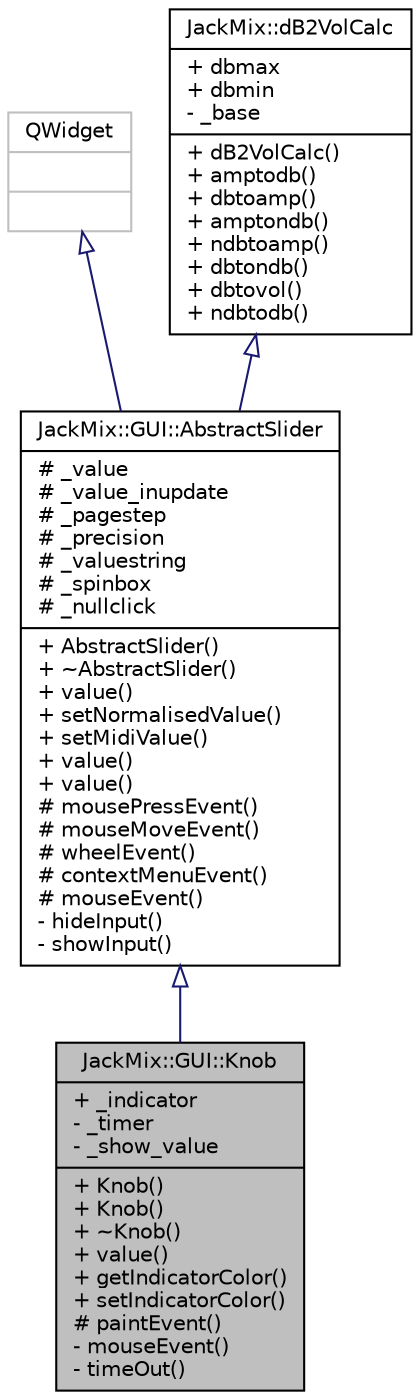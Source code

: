 digraph "JackMix::GUI::Knob"
{
 // LATEX_PDF_SIZE
  edge [fontname="Helvetica",fontsize="10",labelfontname="Helvetica",labelfontsize="10"];
  node [fontname="Helvetica",fontsize="10",shape=record];
  Node1 [label="{JackMix::GUI::Knob\n|+ _indicator\l- _timer\l- _show_value\l|+ Knob()\l+ Knob()\l+ ~Knob()\l+ value()\l+ getIndicatorColor()\l+ setIndicatorColor()\l# paintEvent()\l- mouseEvent()\l- timeOut()\l}",height=0.2,width=0.4,color="black", fillcolor="grey75", style="filled", fontcolor="black",tooltip=" "];
  Node2 -> Node1 [dir="back",color="midnightblue",fontsize="10",style="solid",arrowtail="onormal",fontname="Helvetica"];
  Node2 [label="{JackMix::GUI::AbstractSlider\n|# _value\l# _value_inupdate\l# _pagestep\l# _precision\l# _valuestring\l# _spinbox\l# _nullclick\l|+ AbstractSlider()\l+ ~AbstractSlider()\l+ value()\l+ setNormalisedValue()\l+ setMidiValue()\l+ value()\l+ value()\l# mousePressEvent()\l# mouseMoveEvent()\l# wheelEvent()\l# contextMenuEvent()\l# mouseEvent()\l- hideInput()\l- showInput()\l}",height=0.2,width=0.4,color="black", fillcolor="white", style="filled",URL="$class_jack_mix_1_1_g_u_i_1_1_abstract_slider.html",tooltip=" "];
  Node3 -> Node2 [dir="back",color="midnightblue",fontsize="10",style="solid",arrowtail="onormal",fontname="Helvetica"];
  Node3 [label="{QWidget\n||}",height=0.2,width=0.4,color="grey75", fillcolor="white", style="filled",tooltip=" "];
  Node4 -> Node2 [dir="back",color="midnightblue",fontsize="10",style="solid",arrowtail="onormal",fontname="Helvetica"];
  Node4 [label="{JackMix::dB2VolCalc\n|+ dbmax\l+ dbmin\l- _base\l|+ dB2VolCalc()\l+ amptodb()\l+ dbtoamp()\l+ amptondb()\l+ ndbtoamp()\l+ dbtondb()\l+ dbtovol()\l+ ndbtodb()\l}",height=0.2,width=0.4,color="black", fillcolor="white", style="filled",URL="$class_jack_mix_1_1d_b2_vol_calc.html",tooltip=" "];
}
